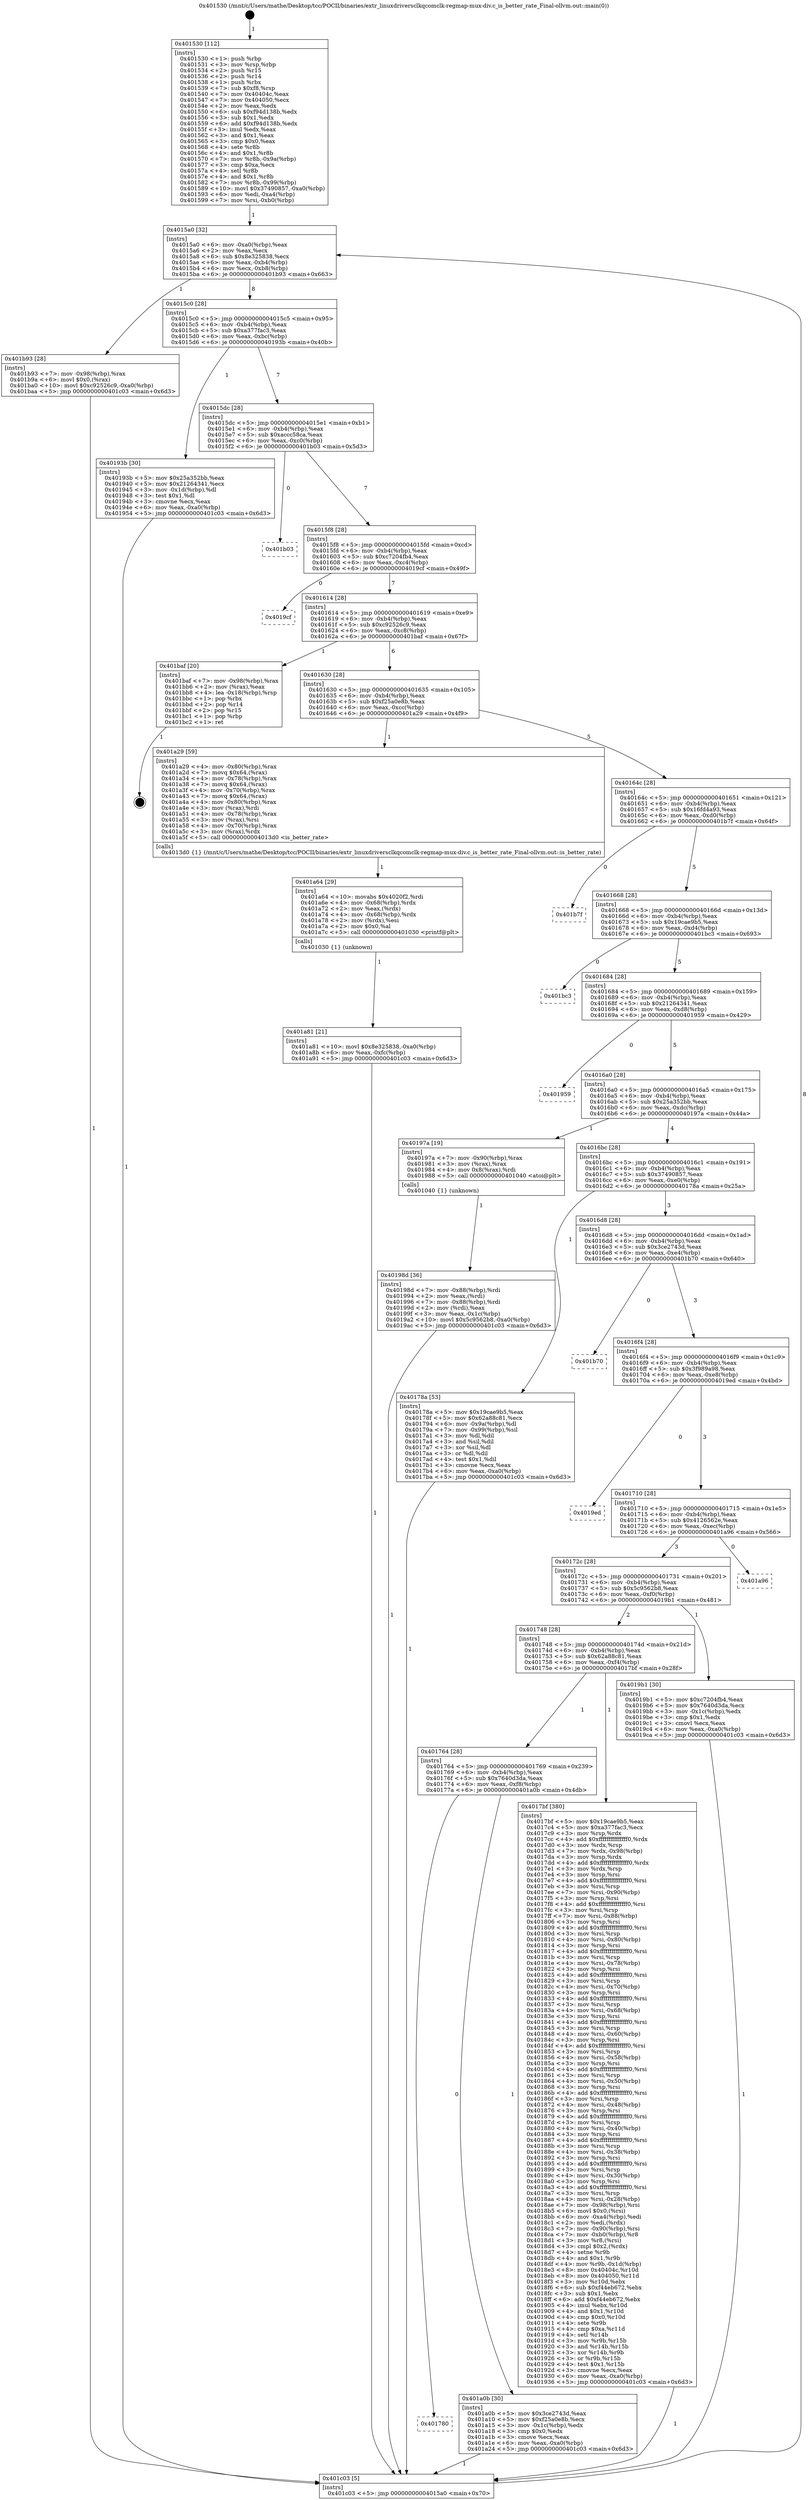digraph "0x401530" {
  label = "0x401530 (/mnt/c/Users/mathe/Desktop/tcc/POCII/binaries/extr_linuxdriversclkqcomclk-regmap-mux-div.c_is_better_rate_Final-ollvm.out::main(0))"
  labelloc = "t"
  node[shape=record]

  Entry [label="",width=0.3,height=0.3,shape=circle,fillcolor=black,style=filled]
  "0x4015a0" [label="{
     0x4015a0 [32]\l
     | [instrs]\l
     &nbsp;&nbsp;0x4015a0 \<+6\>: mov -0xa0(%rbp),%eax\l
     &nbsp;&nbsp;0x4015a6 \<+2\>: mov %eax,%ecx\l
     &nbsp;&nbsp;0x4015a8 \<+6\>: sub $0x8e325838,%ecx\l
     &nbsp;&nbsp;0x4015ae \<+6\>: mov %eax,-0xb4(%rbp)\l
     &nbsp;&nbsp;0x4015b4 \<+6\>: mov %ecx,-0xb8(%rbp)\l
     &nbsp;&nbsp;0x4015ba \<+6\>: je 0000000000401b93 \<main+0x663\>\l
  }"]
  "0x401b93" [label="{
     0x401b93 [28]\l
     | [instrs]\l
     &nbsp;&nbsp;0x401b93 \<+7\>: mov -0x98(%rbp),%rax\l
     &nbsp;&nbsp;0x401b9a \<+6\>: movl $0x0,(%rax)\l
     &nbsp;&nbsp;0x401ba0 \<+10\>: movl $0xc92526c9,-0xa0(%rbp)\l
     &nbsp;&nbsp;0x401baa \<+5\>: jmp 0000000000401c03 \<main+0x6d3\>\l
  }"]
  "0x4015c0" [label="{
     0x4015c0 [28]\l
     | [instrs]\l
     &nbsp;&nbsp;0x4015c0 \<+5\>: jmp 00000000004015c5 \<main+0x95\>\l
     &nbsp;&nbsp;0x4015c5 \<+6\>: mov -0xb4(%rbp),%eax\l
     &nbsp;&nbsp;0x4015cb \<+5\>: sub $0xa377fac3,%eax\l
     &nbsp;&nbsp;0x4015d0 \<+6\>: mov %eax,-0xbc(%rbp)\l
     &nbsp;&nbsp;0x4015d6 \<+6\>: je 000000000040193b \<main+0x40b\>\l
  }"]
  Exit [label="",width=0.3,height=0.3,shape=circle,fillcolor=black,style=filled,peripheries=2]
  "0x40193b" [label="{
     0x40193b [30]\l
     | [instrs]\l
     &nbsp;&nbsp;0x40193b \<+5\>: mov $0x25a352bb,%eax\l
     &nbsp;&nbsp;0x401940 \<+5\>: mov $0x21264341,%ecx\l
     &nbsp;&nbsp;0x401945 \<+3\>: mov -0x1d(%rbp),%dl\l
     &nbsp;&nbsp;0x401948 \<+3\>: test $0x1,%dl\l
     &nbsp;&nbsp;0x40194b \<+3\>: cmovne %ecx,%eax\l
     &nbsp;&nbsp;0x40194e \<+6\>: mov %eax,-0xa0(%rbp)\l
     &nbsp;&nbsp;0x401954 \<+5\>: jmp 0000000000401c03 \<main+0x6d3\>\l
  }"]
  "0x4015dc" [label="{
     0x4015dc [28]\l
     | [instrs]\l
     &nbsp;&nbsp;0x4015dc \<+5\>: jmp 00000000004015e1 \<main+0xb1\>\l
     &nbsp;&nbsp;0x4015e1 \<+6\>: mov -0xb4(%rbp),%eax\l
     &nbsp;&nbsp;0x4015e7 \<+5\>: sub $0xaccc58ca,%eax\l
     &nbsp;&nbsp;0x4015ec \<+6\>: mov %eax,-0xc0(%rbp)\l
     &nbsp;&nbsp;0x4015f2 \<+6\>: je 0000000000401b03 \<main+0x5d3\>\l
  }"]
  "0x401a81" [label="{
     0x401a81 [21]\l
     | [instrs]\l
     &nbsp;&nbsp;0x401a81 \<+10\>: movl $0x8e325838,-0xa0(%rbp)\l
     &nbsp;&nbsp;0x401a8b \<+6\>: mov %eax,-0xfc(%rbp)\l
     &nbsp;&nbsp;0x401a91 \<+5\>: jmp 0000000000401c03 \<main+0x6d3\>\l
  }"]
  "0x401b03" [label="{
     0x401b03\l
  }", style=dashed]
  "0x4015f8" [label="{
     0x4015f8 [28]\l
     | [instrs]\l
     &nbsp;&nbsp;0x4015f8 \<+5\>: jmp 00000000004015fd \<main+0xcd\>\l
     &nbsp;&nbsp;0x4015fd \<+6\>: mov -0xb4(%rbp),%eax\l
     &nbsp;&nbsp;0x401603 \<+5\>: sub $0xc7204fb4,%eax\l
     &nbsp;&nbsp;0x401608 \<+6\>: mov %eax,-0xc4(%rbp)\l
     &nbsp;&nbsp;0x40160e \<+6\>: je 00000000004019cf \<main+0x49f\>\l
  }"]
  "0x401a64" [label="{
     0x401a64 [29]\l
     | [instrs]\l
     &nbsp;&nbsp;0x401a64 \<+10\>: movabs $0x4020f2,%rdi\l
     &nbsp;&nbsp;0x401a6e \<+4\>: mov -0x68(%rbp),%rdx\l
     &nbsp;&nbsp;0x401a72 \<+2\>: mov %eax,(%rdx)\l
     &nbsp;&nbsp;0x401a74 \<+4\>: mov -0x68(%rbp),%rdx\l
     &nbsp;&nbsp;0x401a78 \<+2\>: mov (%rdx),%esi\l
     &nbsp;&nbsp;0x401a7a \<+2\>: mov $0x0,%al\l
     &nbsp;&nbsp;0x401a7c \<+5\>: call 0000000000401030 \<printf@plt\>\l
     | [calls]\l
     &nbsp;&nbsp;0x401030 \{1\} (unknown)\l
  }"]
  "0x4019cf" [label="{
     0x4019cf\l
  }", style=dashed]
  "0x401614" [label="{
     0x401614 [28]\l
     | [instrs]\l
     &nbsp;&nbsp;0x401614 \<+5\>: jmp 0000000000401619 \<main+0xe9\>\l
     &nbsp;&nbsp;0x401619 \<+6\>: mov -0xb4(%rbp),%eax\l
     &nbsp;&nbsp;0x40161f \<+5\>: sub $0xc92526c9,%eax\l
     &nbsp;&nbsp;0x401624 \<+6\>: mov %eax,-0xc8(%rbp)\l
     &nbsp;&nbsp;0x40162a \<+6\>: je 0000000000401baf \<main+0x67f\>\l
  }"]
  "0x401780" [label="{
     0x401780\l
  }", style=dashed]
  "0x401baf" [label="{
     0x401baf [20]\l
     | [instrs]\l
     &nbsp;&nbsp;0x401baf \<+7\>: mov -0x98(%rbp),%rax\l
     &nbsp;&nbsp;0x401bb6 \<+2\>: mov (%rax),%eax\l
     &nbsp;&nbsp;0x401bb8 \<+4\>: lea -0x18(%rbp),%rsp\l
     &nbsp;&nbsp;0x401bbc \<+1\>: pop %rbx\l
     &nbsp;&nbsp;0x401bbd \<+2\>: pop %r14\l
     &nbsp;&nbsp;0x401bbf \<+2\>: pop %r15\l
     &nbsp;&nbsp;0x401bc1 \<+1\>: pop %rbp\l
     &nbsp;&nbsp;0x401bc2 \<+1\>: ret\l
  }"]
  "0x401630" [label="{
     0x401630 [28]\l
     | [instrs]\l
     &nbsp;&nbsp;0x401630 \<+5\>: jmp 0000000000401635 \<main+0x105\>\l
     &nbsp;&nbsp;0x401635 \<+6\>: mov -0xb4(%rbp),%eax\l
     &nbsp;&nbsp;0x40163b \<+5\>: sub $0xf25a0e8b,%eax\l
     &nbsp;&nbsp;0x401640 \<+6\>: mov %eax,-0xcc(%rbp)\l
     &nbsp;&nbsp;0x401646 \<+6\>: je 0000000000401a29 \<main+0x4f9\>\l
  }"]
  "0x401a0b" [label="{
     0x401a0b [30]\l
     | [instrs]\l
     &nbsp;&nbsp;0x401a0b \<+5\>: mov $0x3ce2743d,%eax\l
     &nbsp;&nbsp;0x401a10 \<+5\>: mov $0xf25a0e8b,%ecx\l
     &nbsp;&nbsp;0x401a15 \<+3\>: mov -0x1c(%rbp),%edx\l
     &nbsp;&nbsp;0x401a18 \<+3\>: cmp $0x0,%edx\l
     &nbsp;&nbsp;0x401a1b \<+3\>: cmove %ecx,%eax\l
     &nbsp;&nbsp;0x401a1e \<+6\>: mov %eax,-0xa0(%rbp)\l
     &nbsp;&nbsp;0x401a24 \<+5\>: jmp 0000000000401c03 \<main+0x6d3\>\l
  }"]
  "0x401a29" [label="{
     0x401a29 [59]\l
     | [instrs]\l
     &nbsp;&nbsp;0x401a29 \<+4\>: mov -0x80(%rbp),%rax\l
     &nbsp;&nbsp;0x401a2d \<+7\>: movq $0x64,(%rax)\l
     &nbsp;&nbsp;0x401a34 \<+4\>: mov -0x78(%rbp),%rax\l
     &nbsp;&nbsp;0x401a38 \<+7\>: movq $0x64,(%rax)\l
     &nbsp;&nbsp;0x401a3f \<+4\>: mov -0x70(%rbp),%rax\l
     &nbsp;&nbsp;0x401a43 \<+7\>: movq $0x64,(%rax)\l
     &nbsp;&nbsp;0x401a4a \<+4\>: mov -0x80(%rbp),%rax\l
     &nbsp;&nbsp;0x401a4e \<+3\>: mov (%rax),%rdi\l
     &nbsp;&nbsp;0x401a51 \<+4\>: mov -0x78(%rbp),%rax\l
     &nbsp;&nbsp;0x401a55 \<+3\>: mov (%rax),%rsi\l
     &nbsp;&nbsp;0x401a58 \<+4\>: mov -0x70(%rbp),%rax\l
     &nbsp;&nbsp;0x401a5c \<+3\>: mov (%rax),%rdx\l
     &nbsp;&nbsp;0x401a5f \<+5\>: call 00000000004013d0 \<is_better_rate\>\l
     | [calls]\l
     &nbsp;&nbsp;0x4013d0 \{1\} (/mnt/c/Users/mathe/Desktop/tcc/POCII/binaries/extr_linuxdriversclkqcomclk-regmap-mux-div.c_is_better_rate_Final-ollvm.out::is_better_rate)\l
  }"]
  "0x40164c" [label="{
     0x40164c [28]\l
     | [instrs]\l
     &nbsp;&nbsp;0x40164c \<+5\>: jmp 0000000000401651 \<main+0x121\>\l
     &nbsp;&nbsp;0x401651 \<+6\>: mov -0xb4(%rbp),%eax\l
     &nbsp;&nbsp;0x401657 \<+5\>: sub $0x16fd4a93,%eax\l
     &nbsp;&nbsp;0x40165c \<+6\>: mov %eax,-0xd0(%rbp)\l
     &nbsp;&nbsp;0x401662 \<+6\>: je 0000000000401b7f \<main+0x64f\>\l
  }"]
  "0x40198d" [label="{
     0x40198d [36]\l
     | [instrs]\l
     &nbsp;&nbsp;0x40198d \<+7\>: mov -0x88(%rbp),%rdi\l
     &nbsp;&nbsp;0x401994 \<+2\>: mov %eax,(%rdi)\l
     &nbsp;&nbsp;0x401996 \<+7\>: mov -0x88(%rbp),%rdi\l
     &nbsp;&nbsp;0x40199d \<+2\>: mov (%rdi),%eax\l
     &nbsp;&nbsp;0x40199f \<+3\>: mov %eax,-0x1c(%rbp)\l
     &nbsp;&nbsp;0x4019a2 \<+10\>: movl $0x5c9562b8,-0xa0(%rbp)\l
     &nbsp;&nbsp;0x4019ac \<+5\>: jmp 0000000000401c03 \<main+0x6d3\>\l
  }"]
  "0x401b7f" [label="{
     0x401b7f\l
  }", style=dashed]
  "0x401668" [label="{
     0x401668 [28]\l
     | [instrs]\l
     &nbsp;&nbsp;0x401668 \<+5\>: jmp 000000000040166d \<main+0x13d\>\l
     &nbsp;&nbsp;0x40166d \<+6\>: mov -0xb4(%rbp),%eax\l
     &nbsp;&nbsp;0x401673 \<+5\>: sub $0x19cae9b5,%eax\l
     &nbsp;&nbsp;0x401678 \<+6\>: mov %eax,-0xd4(%rbp)\l
     &nbsp;&nbsp;0x40167e \<+6\>: je 0000000000401bc3 \<main+0x693\>\l
  }"]
  "0x401764" [label="{
     0x401764 [28]\l
     | [instrs]\l
     &nbsp;&nbsp;0x401764 \<+5\>: jmp 0000000000401769 \<main+0x239\>\l
     &nbsp;&nbsp;0x401769 \<+6\>: mov -0xb4(%rbp),%eax\l
     &nbsp;&nbsp;0x40176f \<+5\>: sub $0x7640d3da,%eax\l
     &nbsp;&nbsp;0x401774 \<+6\>: mov %eax,-0xf8(%rbp)\l
     &nbsp;&nbsp;0x40177a \<+6\>: je 0000000000401a0b \<main+0x4db\>\l
  }"]
  "0x401bc3" [label="{
     0x401bc3\l
  }", style=dashed]
  "0x401684" [label="{
     0x401684 [28]\l
     | [instrs]\l
     &nbsp;&nbsp;0x401684 \<+5\>: jmp 0000000000401689 \<main+0x159\>\l
     &nbsp;&nbsp;0x401689 \<+6\>: mov -0xb4(%rbp),%eax\l
     &nbsp;&nbsp;0x40168f \<+5\>: sub $0x21264341,%eax\l
     &nbsp;&nbsp;0x401694 \<+6\>: mov %eax,-0xd8(%rbp)\l
     &nbsp;&nbsp;0x40169a \<+6\>: je 0000000000401959 \<main+0x429\>\l
  }"]
  "0x4017bf" [label="{
     0x4017bf [380]\l
     | [instrs]\l
     &nbsp;&nbsp;0x4017bf \<+5\>: mov $0x19cae9b5,%eax\l
     &nbsp;&nbsp;0x4017c4 \<+5\>: mov $0xa377fac3,%ecx\l
     &nbsp;&nbsp;0x4017c9 \<+3\>: mov %rsp,%rdx\l
     &nbsp;&nbsp;0x4017cc \<+4\>: add $0xfffffffffffffff0,%rdx\l
     &nbsp;&nbsp;0x4017d0 \<+3\>: mov %rdx,%rsp\l
     &nbsp;&nbsp;0x4017d3 \<+7\>: mov %rdx,-0x98(%rbp)\l
     &nbsp;&nbsp;0x4017da \<+3\>: mov %rsp,%rdx\l
     &nbsp;&nbsp;0x4017dd \<+4\>: add $0xfffffffffffffff0,%rdx\l
     &nbsp;&nbsp;0x4017e1 \<+3\>: mov %rdx,%rsp\l
     &nbsp;&nbsp;0x4017e4 \<+3\>: mov %rsp,%rsi\l
     &nbsp;&nbsp;0x4017e7 \<+4\>: add $0xfffffffffffffff0,%rsi\l
     &nbsp;&nbsp;0x4017eb \<+3\>: mov %rsi,%rsp\l
     &nbsp;&nbsp;0x4017ee \<+7\>: mov %rsi,-0x90(%rbp)\l
     &nbsp;&nbsp;0x4017f5 \<+3\>: mov %rsp,%rsi\l
     &nbsp;&nbsp;0x4017f8 \<+4\>: add $0xfffffffffffffff0,%rsi\l
     &nbsp;&nbsp;0x4017fc \<+3\>: mov %rsi,%rsp\l
     &nbsp;&nbsp;0x4017ff \<+7\>: mov %rsi,-0x88(%rbp)\l
     &nbsp;&nbsp;0x401806 \<+3\>: mov %rsp,%rsi\l
     &nbsp;&nbsp;0x401809 \<+4\>: add $0xfffffffffffffff0,%rsi\l
     &nbsp;&nbsp;0x40180d \<+3\>: mov %rsi,%rsp\l
     &nbsp;&nbsp;0x401810 \<+4\>: mov %rsi,-0x80(%rbp)\l
     &nbsp;&nbsp;0x401814 \<+3\>: mov %rsp,%rsi\l
     &nbsp;&nbsp;0x401817 \<+4\>: add $0xfffffffffffffff0,%rsi\l
     &nbsp;&nbsp;0x40181b \<+3\>: mov %rsi,%rsp\l
     &nbsp;&nbsp;0x40181e \<+4\>: mov %rsi,-0x78(%rbp)\l
     &nbsp;&nbsp;0x401822 \<+3\>: mov %rsp,%rsi\l
     &nbsp;&nbsp;0x401825 \<+4\>: add $0xfffffffffffffff0,%rsi\l
     &nbsp;&nbsp;0x401829 \<+3\>: mov %rsi,%rsp\l
     &nbsp;&nbsp;0x40182c \<+4\>: mov %rsi,-0x70(%rbp)\l
     &nbsp;&nbsp;0x401830 \<+3\>: mov %rsp,%rsi\l
     &nbsp;&nbsp;0x401833 \<+4\>: add $0xfffffffffffffff0,%rsi\l
     &nbsp;&nbsp;0x401837 \<+3\>: mov %rsi,%rsp\l
     &nbsp;&nbsp;0x40183a \<+4\>: mov %rsi,-0x68(%rbp)\l
     &nbsp;&nbsp;0x40183e \<+3\>: mov %rsp,%rsi\l
     &nbsp;&nbsp;0x401841 \<+4\>: add $0xfffffffffffffff0,%rsi\l
     &nbsp;&nbsp;0x401845 \<+3\>: mov %rsi,%rsp\l
     &nbsp;&nbsp;0x401848 \<+4\>: mov %rsi,-0x60(%rbp)\l
     &nbsp;&nbsp;0x40184c \<+3\>: mov %rsp,%rsi\l
     &nbsp;&nbsp;0x40184f \<+4\>: add $0xfffffffffffffff0,%rsi\l
     &nbsp;&nbsp;0x401853 \<+3\>: mov %rsi,%rsp\l
     &nbsp;&nbsp;0x401856 \<+4\>: mov %rsi,-0x58(%rbp)\l
     &nbsp;&nbsp;0x40185a \<+3\>: mov %rsp,%rsi\l
     &nbsp;&nbsp;0x40185d \<+4\>: add $0xfffffffffffffff0,%rsi\l
     &nbsp;&nbsp;0x401861 \<+3\>: mov %rsi,%rsp\l
     &nbsp;&nbsp;0x401864 \<+4\>: mov %rsi,-0x50(%rbp)\l
     &nbsp;&nbsp;0x401868 \<+3\>: mov %rsp,%rsi\l
     &nbsp;&nbsp;0x40186b \<+4\>: add $0xfffffffffffffff0,%rsi\l
     &nbsp;&nbsp;0x40186f \<+3\>: mov %rsi,%rsp\l
     &nbsp;&nbsp;0x401872 \<+4\>: mov %rsi,-0x48(%rbp)\l
     &nbsp;&nbsp;0x401876 \<+3\>: mov %rsp,%rsi\l
     &nbsp;&nbsp;0x401879 \<+4\>: add $0xfffffffffffffff0,%rsi\l
     &nbsp;&nbsp;0x40187d \<+3\>: mov %rsi,%rsp\l
     &nbsp;&nbsp;0x401880 \<+4\>: mov %rsi,-0x40(%rbp)\l
     &nbsp;&nbsp;0x401884 \<+3\>: mov %rsp,%rsi\l
     &nbsp;&nbsp;0x401887 \<+4\>: add $0xfffffffffffffff0,%rsi\l
     &nbsp;&nbsp;0x40188b \<+3\>: mov %rsi,%rsp\l
     &nbsp;&nbsp;0x40188e \<+4\>: mov %rsi,-0x38(%rbp)\l
     &nbsp;&nbsp;0x401892 \<+3\>: mov %rsp,%rsi\l
     &nbsp;&nbsp;0x401895 \<+4\>: add $0xfffffffffffffff0,%rsi\l
     &nbsp;&nbsp;0x401899 \<+3\>: mov %rsi,%rsp\l
     &nbsp;&nbsp;0x40189c \<+4\>: mov %rsi,-0x30(%rbp)\l
     &nbsp;&nbsp;0x4018a0 \<+3\>: mov %rsp,%rsi\l
     &nbsp;&nbsp;0x4018a3 \<+4\>: add $0xfffffffffffffff0,%rsi\l
     &nbsp;&nbsp;0x4018a7 \<+3\>: mov %rsi,%rsp\l
     &nbsp;&nbsp;0x4018aa \<+4\>: mov %rsi,-0x28(%rbp)\l
     &nbsp;&nbsp;0x4018ae \<+7\>: mov -0x98(%rbp),%rsi\l
     &nbsp;&nbsp;0x4018b5 \<+6\>: movl $0x0,(%rsi)\l
     &nbsp;&nbsp;0x4018bb \<+6\>: mov -0xa4(%rbp),%edi\l
     &nbsp;&nbsp;0x4018c1 \<+2\>: mov %edi,(%rdx)\l
     &nbsp;&nbsp;0x4018c3 \<+7\>: mov -0x90(%rbp),%rsi\l
     &nbsp;&nbsp;0x4018ca \<+7\>: mov -0xb0(%rbp),%r8\l
     &nbsp;&nbsp;0x4018d1 \<+3\>: mov %r8,(%rsi)\l
     &nbsp;&nbsp;0x4018d4 \<+3\>: cmpl $0x2,(%rdx)\l
     &nbsp;&nbsp;0x4018d7 \<+4\>: setne %r9b\l
     &nbsp;&nbsp;0x4018db \<+4\>: and $0x1,%r9b\l
     &nbsp;&nbsp;0x4018df \<+4\>: mov %r9b,-0x1d(%rbp)\l
     &nbsp;&nbsp;0x4018e3 \<+8\>: mov 0x40404c,%r10d\l
     &nbsp;&nbsp;0x4018eb \<+8\>: mov 0x404050,%r11d\l
     &nbsp;&nbsp;0x4018f3 \<+3\>: mov %r10d,%ebx\l
     &nbsp;&nbsp;0x4018f6 \<+6\>: sub $0xf44eb672,%ebx\l
     &nbsp;&nbsp;0x4018fc \<+3\>: sub $0x1,%ebx\l
     &nbsp;&nbsp;0x4018ff \<+6\>: add $0xf44eb672,%ebx\l
     &nbsp;&nbsp;0x401905 \<+4\>: imul %ebx,%r10d\l
     &nbsp;&nbsp;0x401909 \<+4\>: and $0x1,%r10d\l
     &nbsp;&nbsp;0x40190d \<+4\>: cmp $0x0,%r10d\l
     &nbsp;&nbsp;0x401911 \<+4\>: sete %r9b\l
     &nbsp;&nbsp;0x401915 \<+4\>: cmp $0xa,%r11d\l
     &nbsp;&nbsp;0x401919 \<+4\>: setl %r14b\l
     &nbsp;&nbsp;0x40191d \<+3\>: mov %r9b,%r15b\l
     &nbsp;&nbsp;0x401920 \<+3\>: and %r14b,%r15b\l
     &nbsp;&nbsp;0x401923 \<+3\>: xor %r14b,%r9b\l
     &nbsp;&nbsp;0x401926 \<+3\>: or %r9b,%r15b\l
     &nbsp;&nbsp;0x401929 \<+4\>: test $0x1,%r15b\l
     &nbsp;&nbsp;0x40192d \<+3\>: cmovne %ecx,%eax\l
     &nbsp;&nbsp;0x401930 \<+6\>: mov %eax,-0xa0(%rbp)\l
     &nbsp;&nbsp;0x401936 \<+5\>: jmp 0000000000401c03 \<main+0x6d3\>\l
  }"]
  "0x401959" [label="{
     0x401959\l
  }", style=dashed]
  "0x4016a0" [label="{
     0x4016a0 [28]\l
     | [instrs]\l
     &nbsp;&nbsp;0x4016a0 \<+5\>: jmp 00000000004016a5 \<main+0x175\>\l
     &nbsp;&nbsp;0x4016a5 \<+6\>: mov -0xb4(%rbp),%eax\l
     &nbsp;&nbsp;0x4016ab \<+5\>: sub $0x25a352bb,%eax\l
     &nbsp;&nbsp;0x4016b0 \<+6\>: mov %eax,-0xdc(%rbp)\l
     &nbsp;&nbsp;0x4016b6 \<+6\>: je 000000000040197a \<main+0x44a\>\l
  }"]
  "0x401748" [label="{
     0x401748 [28]\l
     | [instrs]\l
     &nbsp;&nbsp;0x401748 \<+5\>: jmp 000000000040174d \<main+0x21d\>\l
     &nbsp;&nbsp;0x40174d \<+6\>: mov -0xb4(%rbp),%eax\l
     &nbsp;&nbsp;0x401753 \<+5\>: sub $0x62a88c81,%eax\l
     &nbsp;&nbsp;0x401758 \<+6\>: mov %eax,-0xf4(%rbp)\l
     &nbsp;&nbsp;0x40175e \<+6\>: je 00000000004017bf \<main+0x28f\>\l
  }"]
  "0x40197a" [label="{
     0x40197a [19]\l
     | [instrs]\l
     &nbsp;&nbsp;0x40197a \<+7\>: mov -0x90(%rbp),%rax\l
     &nbsp;&nbsp;0x401981 \<+3\>: mov (%rax),%rax\l
     &nbsp;&nbsp;0x401984 \<+4\>: mov 0x8(%rax),%rdi\l
     &nbsp;&nbsp;0x401988 \<+5\>: call 0000000000401040 \<atoi@plt\>\l
     | [calls]\l
     &nbsp;&nbsp;0x401040 \{1\} (unknown)\l
  }"]
  "0x4016bc" [label="{
     0x4016bc [28]\l
     | [instrs]\l
     &nbsp;&nbsp;0x4016bc \<+5\>: jmp 00000000004016c1 \<main+0x191\>\l
     &nbsp;&nbsp;0x4016c1 \<+6\>: mov -0xb4(%rbp),%eax\l
     &nbsp;&nbsp;0x4016c7 \<+5\>: sub $0x37490857,%eax\l
     &nbsp;&nbsp;0x4016cc \<+6\>: mov %eax,-0xe0(%rbp)\l
     &nbsp;&nbsp;0x4016d2 \<+6\>: je 000000000040178a \<main+0x25a\>\l
  }"]
  "0x4019b1" [label="{
     0x4019b1 [30]\l
     | [instrs]\l
     &nbsp;&nbsp;0x4019b1 \<+5\>: mov $0xc7204fb4,%eax\l
     &nbsp;&nbsp;0x4019b6 \<+5\>: mov $0x7640d3da,%ecx\l
     &nbsp;&nbsp;0x4019bb \<+3\>: mov -0x1c(%rbp),%edx\l
     &nbsp;&nbsp;0x4019be \<+3\>: cmp $0x1,%edx\l
     &nbsp;&nbsp;0x4019c1 \<+3\>: cmovl %ecx,%eax\l
     &nbsp;&nbsp;0x4019c4 \<+6\>: mov %eax,-0xa0(%rbp)\l
     &nbsp;&nbsp;0x4019ca \<+5\>: jmp 0000000000401c03 \<main+0x6d3\>\l
  }"]
  "0x40178a" [label="{
     0x40178a [53]\l
     | [instrs]\l
     &nbsp;&nbsp;0x40178a \<+5\>: mov $0x19cae9b5,%eax\l
     &nbsp;&nbsp;0x40178f \<+5\>: mov $0x62a88c81,%ecx\l
     &nbsp;&nbsp;0x401794 \<+6\>: mov -0x9a(%rbp),%dl\l
     &nbsp;&nbsp;0x40179a \<+7\>: mov -0x99(%rbp),%sil\l
     &nbsp;&nbsp;0x4017a1 \<+3\>: mov %dl,%dil\l
     &nbsp;&nbsp;0x4017a4 \<+3\>: and %sil,%dil\l
     &nbsp;&nbsp;0x4017a7 \<+3\>: xor %sil,%dl\l
     &nbsp;&nbsp;0x4017aa \<+3\>: or %dl,%dil\l
     &nbsp;&nbsp;0x4017ad \<+4\>: test $0x1,%dil\l
     &nbsp;&nbsp;0x4017b1 \<+3\>: cmovne %ecx,%eax\l
     &nbsp;&nbsp;0x4017b4 \<+6\>: mov %eax,-0xa0(%rbp)\l
     &nbsp;&nbsp;0x4017ba \<+5\>: jmp 0000000000401c03 \<main+0x6d3\>\l
  }"]
  "0x4016d8" [label="{
     0x4016d8 [28]\l
     | [instrs]\l
     &nbsp;&nbsp;0x4016d8 \<+5\>: jmp 00000000004016dd \<main+0x1ad\>\l
     &nbsp;&nbsp;0x4016dd \<+6\>: mov -0xb4(%rbp),%eax\l
     &nbsp;&nbsp;0x4016e3 \<+5\>: sub $0x3ce2743d,%eax\l
     &nbsp;&nbsp;0x4016e8 \<+6\>: mov %eax,-0xe4(%rbp)\l
     &nbsp;&nbsp;0x4016ee \<+6\>: je 0000000000401b70 \<main+0x640\>\l
  }"]
  "0x401c03" [label="{
     0x401c03 [5]\l
     | [instrs]\l
     &nbsp;&nbsp;0x401c03 \<+5\>: jmp 00000000004015a0 \<main+0x70\>\l
  }"]
  "0x401530" [label="{
     0x401530 [112]\l
     | [instrs]\l
     &nbsp;&nbsp;0x401530 \<+1\>: push %rbp\l
     &nbsp;&nbsp;0x401531 \<+3\>: mov %rsp,%rbp\l
     &nbsp;&nbsp;0x401534 \<+2\>: push %r15\l
     &nbsp;&nbsp;0x401536 \<+2\>: push %r14\l
     &nbsp;&nbsp;0x401538 \<+1\>: push %rbx\l
     &nbsp;&nbsp;0x401539 \<+7\>: sub $0xf8,%rsp\l
     &nbsp;&nbsp;0x401540 \<+7\>: mov 0x40404c,%eax\l
     &nbsp;&nbsp;0x401547 \<+7\>: mov 0x404050,%ecx\l
     &nbsp;&nbsp;0x40154e \<+2\>: mov %eax,%edx\l
     &nbsp;&nbsp;0x401550 \<+6\>: sub $0xf94d138b,%edx\l
     &nbsp;&nbsp;0x401556 \<+3\>: sub $0x1,%edx\l
     &nbsp;&nbsp;0x401559 \<+6\>: add $0xf94d138b,%edx\l
     &nbsp;&nbsp;0x40155f \<+3\>: imul %edx,%eax\l
     &nbsp;&nbsp;0x401562 \<+3\>: and $0x1,%eax\l
     &nbsp;&nbsp;0x401565 \<+3\>: cmp $0x0,%eax\l
     &nbsp;&nbsp;0x401568 \<+4\>: sete %r8b\l
     &nbsp;&nbsp;0x40156c \<+4\>: and $0x1,%r8b\l
     &nbsp;&nbsp;0x401570 \<+7\>: mov %r8b,-0x9a(%rbp)\l
     &nbsp;&nbsp;0x401577 \<+3\>: cmp $0xa,%ecx\l
     &nbsp;&nbsp;0x40157a \<+4\>: setl %r8b\l
     &nbsp;&nbsp;0x40157e \<+4\>: and $0x1,%r8b\l
     &nbsp;&nbsp;0x401582 \<+7\>: mov %r8b,-0x99(%rbp)\l
     &nbsp;&nbsp;0x401589 \<+10\>: movl $0x37490857,-0xa0(%rbp)\l
     &nbsp;&nbsp;0x401593 \<+6\>: mov %edi,-0xa4(%rbp)\l
     &nbsp;&nbsp;0x401599 \<+7\>: mov %rsi,-0xb0(%rbp)\l
  }"]
  "0x40172c" [label="{
     0x40172c [28]\l
     | [instrs]\l
     &nbsp;&nbsp;0x40172c \<+5\>: jmp 0000000000401731 \<main+0x201\>\l
     &nbsp;&nbsp;0x401731 \<+6\>: mov -0xb4(%rbp),%eax\l
     &nbsp;&nbsp;0x401737 \<+5\>: sub $0x5c9562b8,%eax\l
     &nbsp;&nbsp;0x40173c \<+6\>: mov %eax,-0xf0(%rbp)\l
     &nbsp;&nbsp;0x401742 \<+6\>: je 00000000004019b1 \<main+0x481\>\l
  }"]
  "0x401b70" [label="{
     0x401b70\l
  }", style=dashed]
  "0x4016f4" [label="{
     0x4016f4 [28]\l
     | [instrs]\l
     &nbsp;&nbsp;0x4016f4 \<+5\>: jmp 00000000004016f9 \<main+0x1c9\>\l
     &nbsp;&nbsp;0x4016f9 \<+6\>: mov -0xb4(%rbp),%eax\l
     &nbsp;&nbsp;0x4016ff \<+5\>: sub $0x3f989a98,%eax\l
     &nbsp;&nbsp;0x401704 \<+6\>: mov %eax,-0xe8(%rbp)\l
     &nbsp;&nbsp;0x40170a \<+6\>: je 00000000004019ed \<main+0x4bd\>\l
  }"]
  "0x401a96" [label="{
     0x401a96\l
  }", style=dashed]
  "0x4019ed" [label="{
     0x4019ed\l
  }", style=dashed]
  "0x401710" [label="{
     0x401710 [28]\l
     | [instrs]\l
     &nbsp;&nbsp;0x401710 \<+5\>: jmp 0000000000401715 \<main+0x1e5\>\l
     &nbsp;&nbsp;0x401715 \<+6\>: mov -0xb4(%rbp),%eax\l
     &nbsp;&nbsp;0x40171b \<+5\>: sub $0x4126562e,%eax\l
     &nbsp;&nbsp;0x401720 \<+6\>: mov %eax,-0xec(%rbp)\l
     &nbsp;&nbsp;0x401726 \<+6\>: je 0000000000401a96 \<main+0x566\>\l
  }"]
  Entry -> "0x401530" [label=" 1"]
  "0x4015a0" -> "0x401b93" [label=" 1"]
  "0x4015a0" -> "0x4015c0" [label=" 8"]
  "0x401baf" -> Exit [label=" 1"]
  "0x4015c0" -> "0x40193b" [label=" 1"]
  "0x4015c0" -> "0x4015dc" [label=" 7"]
  "0x401b93" -> "0x401c03" [label=" 1"]
  "0x4015dc" -> "0x401b03" [label=" 0"]
  "0x4015dc" -> "0x4015f8" [label=" 7"]
  "0x401a81" -> "0x401c03" [label=" 1"]
  "0x4015f8" -> "0x4019cf" [label=" 0"]
  "0x4015f8" -> "0x401614" [label=" 7"]
  "0x401a64" -> "0x401a81" [label=" 1"]
  "0x401614" -> "0x401baf" [label=" 1"]
  "0x401614" -> "0x401630" [label=" 6"]
  "0x401a29" -> "0x401a64" [label=" 1"]
  "0x401630" -> "0x401a29" [label=" 1"]
  "0x401630" -> "0x40164c" [label=" 5"]
  "0x401a0b" -> "0x401c03" [label=" 1"]
  "0x40164c" -> "0x401b7f" [label=" 0"]
  "0x40164c" -> "0x401668" [label=" 5"]
  "0x401764" -> "0x401a0b" [label=" 1"]
  "0x401668" -> "0x401bc3" [label=" 0"]
  "0x401668" -> "0x401684" [label=" 5"]
  "0x4019b1" -> "0x401c03" [label=" 1"]
  "0x401684" -> "0x401959" [label=" 0"]
  "0x401684" -> "0x4016a0" [label=" 5"]
  "0x40198d" -> "0x401c03" [label=" 1"]
  "0x4016a0" -> "0x40197a" [label=" 1"]
  "0x4016a0" -> "0x4016bc" [label=" 4"]
  "0x40193b" -> "0x401c03" [label=" 1"]
  "0x4016bc" -> "0x40178a" [label=" 1"]
  "0x4016bc" -> "0x4016d8" [label=" 3"]
  "0x40178a" -> "0x401c03" [label=" 1"]
  "0x401530" -> "0x4015a0" [label=" 1"]
  "0x401c03" -> "0x4015a0" [label=" 8"]
  "0x4017bf" -> "0x401c03" [label=" 1"]
  "0x4016d8" -> "0x401b70" [label=" 0"]
  "0x4016d8" -> "0x4016f4" [label=" 3"]
  "0x401748" -> "0x401764" [label=" 1"]
  "0x4016f4" -> "0x4019ed" [label=" 0"]
  "0x4016f4" -> "0x401710" [label=" 3"]
  "0x401748" -> "0x4017bf" [label=" 1"]
  "0x401710" -> "0x401a96" [label=" 0"]
  "0x401710" -> "0x40172c" [label=" 3"]
  "0x401764" -> "0x401780" [label=" 0"]
  "0x40172c" -> "0x4019b1" [label=" 1"]
  "0x40172c" -> "0x401748" [label=" 2"]
  "0x40197a" -> "0x40198d" [label=" 1"]
}
